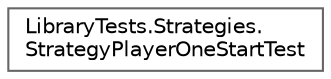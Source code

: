 digraph "Graphical Class Hierarchy"
{
 // INTERACTIVE_SVG=YES
 // LATEX_PDF_SIZE
  bgcolor="transparent";
  edge [fontname=Helvetica,fontsize=10,labelfontname=Helvetica,labelfontsize=10];
  node [fontname=Helvetica,fontsize=10,shape=box,height=0.2,width=0.4];
  rankdir="LR";
  Node0 [id="Node000000",label="LibraryTests.Strategies.\lStrategyPlayerOneStartTest",height=0.2,width=0.4,color="grey40", fillcolor="white", style="filled",URL="$classLibraryTests_1_1Strategies_1_1StrategyPlayerOneStartTest.html",tooltip=" "];
}
